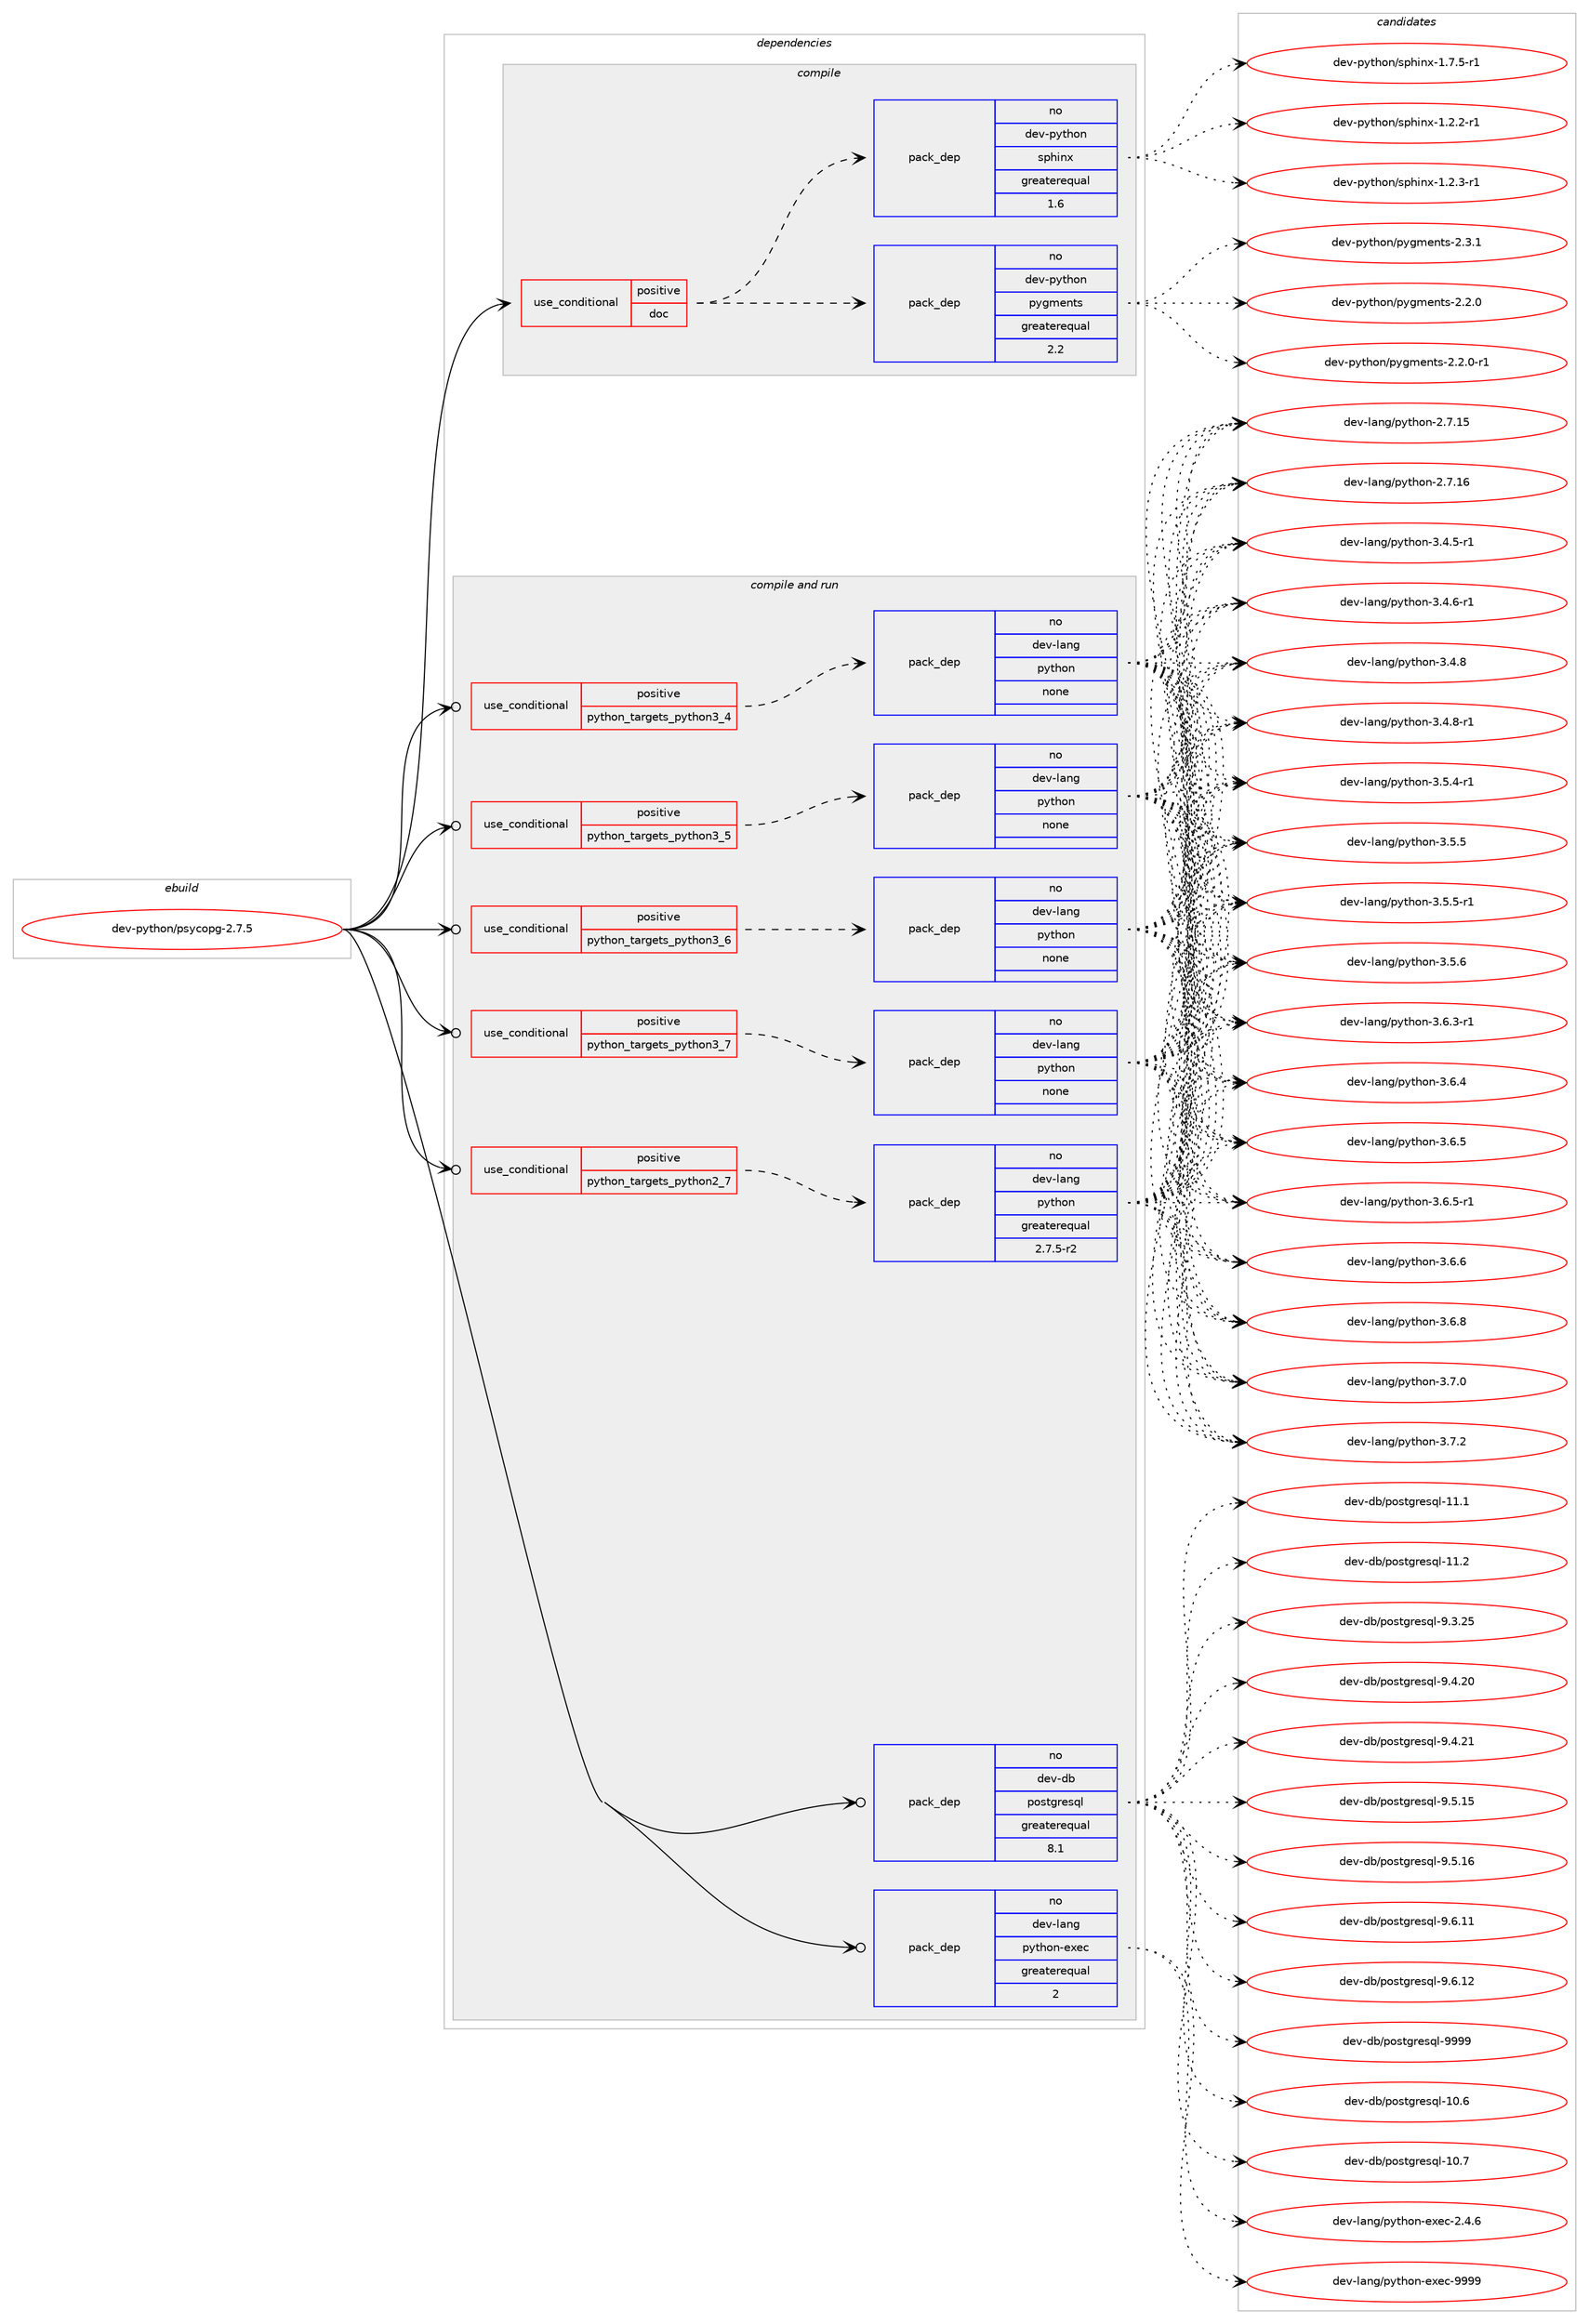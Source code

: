 digraph prolog {

# *************
# Graph options
# *************

newrank=true;
concentrate=true;
compound=true;
graph [rankdir=LR,fontname=Helvetica,fontsize=10,ranksep=1.5];#, ranksep=2.5, nodesep=0.2];
edge  [arrowhead=vee];
node  [fontname=Helvetica,fontsize=10];

# **********
# The ebuild
# **********

subgraph cluster_leftcol {
color=gray;
rank=same;
label=<<i>ebuild</i>>;
id [label="dev-python/psycopg-2.7.5", color=red, width=4, href="../dev-python/psycopg-2.7.5.svg"];
}

# ****************
# The dependencies
# ****************

subgraph cluster_midcol {
color=gray;
label=<<i>dependencies</i>>;
subgraph cluster_compile {
fillcolor="#eeeeee";
style=filled;
label=<<i>compile</i>>;
subgraph cond379976 {
dependency1426969 [label=<<TABLE BORDER="0" CELLBORDER="1" CELLSPACING="0" CELLPADDING="4"><TR><TD ROWSPAN="3" CELLPADDING="10">use_conditional</TD></TR><TR><TD>positive</TD></TR><TR><TD>doc</TD></TR></TABLE>>, shape=none, color=red];
subgraph pack1023679 {
dependency1426970 [label=<<TABLE BORDER="0" CELLBORDER="1" CELLSPACING="0" CELLPADDING="4" WIDTH="220"><TR><TD ROWSPAN="6" CELLPADDING="30">pack_dep</TD></TR><TR><TD WIDTH="110">no</TD></TR><TR><TD>dev-python</TD></TR><TR><TD>pygments</TD></TR><TR><TD>greaterequal</TD></TR><TR><TD>2.2</TD></TR></TABLE>>, shape=none, color=blue];
}
dependency1426969:e -> dependency1426970:w [weight=20,style="dashed",arrowhead="vee"];
subgraph pack1023680 {
dependency1426971 [label=<<TABLE BORDER="0" CELLBORDER="1" CELLSPACING="0" CELLPADDING="4" WIDTH="220"><TR><TD ROWSPAN="6" CELLPADDING="30">pack_dep</TD></TR><TR><TD WIDTH="110">no</TD></TR><TR><TD>dev-python</TD></TR><TR><TD>sphinx</TD></TR><TR><TD>greaterequal</TD></TR><TR><TD>1.6</TD></TR></TABLE>>, shape=none, color=blue];
}
dependency1426969:e -> dependency1426971:w [weight=20,style="dashed",arrowhead="vee"];
}
id:e -> dependency1426969:w [weight=20,style="solid",arrowhead="vee"];
}
subgraph cluster_compileandrun {
fillcolor="#eeeeee";
style=filled;
label=<<i>compile and run</i>>;
subgraph cond379977 {
dependency1426972 [label=<<TABLE BORDER="0" CELLBORDER="1" CELLSPACING="0" CELLPADDING="4"><TR><TD ROWSPAN="3" CELLPADDING="10">use_conditional</TD></TR><TR><TD>positive</TD></TR><TR><TD>python_targets_python2_7</TD></TR></TABLE>>, shape=none, color=red];
subgraph pack1023681 {
dependency1426973 [label=<<TABLE BORDER="0" CELLBORDER="1" CELLSPACING="0" CELLPADDING="4" WIDTH="220"><TR><TD ROWSPAN="6" CELLPADDING="30">pack_dep</TD></TR><TR><TD WIDTH="110">no</TD></TR><TR><TD>dev-lang</TD></TR><TR><TD>python</TD></TR><TR><TD>greaterequal</TD></TR><TR><TD>2.7.5-r2</TD></TR></TABLE>>, shape=none, color=blue];
}
dependency1426972:e -> dependency1426973:w [weight=20,style="dashed",arrowhead="vee"];
}
id:e -> dependency1426972:w [weight=20,style="solid",arrowhead="odotvee"];
subgraph cond379978 {
dependency1426974 [label=<<TABLE BORDER="0" CELLBORDER="1" CELLSPACING="0" CELLPADDING="4"><TR><TD ROWSPAN="3" CELLPADDING="10">use_conditional</TD></TR><TR><TD>positive</TD></TR><TR><TD>python_targets_python3_4</TD></TR></TABLE>>, shape=none, color=red];
subgraph pack1023682 {
dependency1426975 [label=<<TABLE BORDER="0" CELLBORDER="1" CELLSPACING="0" CELLPADDING="4" WIDTH="220"><TR><TD ROWSPAN="6" CELLPADDING="30">pack_dep</TD></TR><TR><TD WIDTH="110">no</TD></TR><TR><TD>dev-lang</TD></TR><TR><TD>python</TD></TR><TR><TD>none</TD></TR><TR><TD></TD></TR></TABLE>>, shape=none, color=blue];
}
dependency1426974:e -> dependency1426975:w [weight=20,style="dashed",arrowhead="vee"];
}
id:e -> dependency1426974:w [weight=20,style="solid",arrowhead="odotvee"];
subgraph cond379979 {
dependency1426976 [label=<<TABLE BORDER="0" CELLBORDER="1" CELLSPACING="0" CELLPADDING="4"><TR><TD ROWSPAN="3" CELLPADDING="10">use_conditional</TD></TR><TR><TD>positive</TD></TR><TR><TD>python_targets_python3_5</TD></TR></TABLE>>, shape=none, color=red];
subgraph pack1023683 {
dependency1426977 [label=<<TABLE BORDER="0" CELLBORDER="1" CELLSPACING="0" CELLPADDING="4" WIDTH="220"><TR><TD ROWSPAN="6" CELLPADDING="30">pack_dep</TD></TR><TR><TD WIDTH="110">no</TD></TR><TR><TD>dev-lang</TD></TR><TR><TD>python</TD></TR><TR><TD>none</TD></TR><TR><TD></TD></TR></TABLE>>, shape=none, color=blue];
}
dependency1426976:e -> dependency1426977:w [weight=20,style="dashed",arrowhead="vee"];
}
id:e -> dependency1426976:w [weight=20,style="solid",arrowhead="odotvee"];
subgraph cond379980 {
dependency1426978 [label=<<TABLE BORDER="0" CELLBORDER="1" CELLSPACING="0" CELLPADDING="4"><TR><TD ROWSPAN="3" CELLPADDING="10">use_conditional</TD></TR><TR><TD>positive</TD></TR><TR><TD>python_targets_python3_6</TD></TR></TABLE>>, shape=none, color=red];
subgraph pack1023684 {
dependency1426979 [label=<<TABLE BORDER="0" CELLBORDER="1" CELLSPACING="0" CELLPADDING="4" WIDTH="220"><TR><TD ROWSPAN="6" CELLPADDING="30">pack_dep</TD></TR><TR><TD WIDTH="110">no</TD></TR><TR><TD>dev-lang</TD></TR><TR><TD>python</TD></TR><TR><TD>none</TD></TR><TR><TD></TD></TR></TABLE>>, shape=none, color=blue];
}
dependency1426978:e -> dependency1426979:w [weight=20,style="dashed",arrowhead="vee"];
}
id:e -> dependency1426978:w [weight=20,style="solid",arrowhead="odotvee"];
subgraph cond379981 {
dependency1426980 [label=<<TABLE BORDER="0" CELLBORDER="1" CELLSPACING="0" CELLPADDING="4"><TR><TD ROWSPAN="3" CELLPADDING="10">use_conditional</TD></TR><TR><TD>positive</TD></TR><TR><TD>python_targets_python3_7</TD></TR></TABLE>>, shape=none, color=red];
subgraph pack1023685 {
dependency1426981 [label=<<TABLE BORDER="0" CELLBORDER="1" CELLSPACING="0" CELLPADDING="4" WIDTH="220"><TR><TD ROWSPAN="6" CELLPADDING="30">pack_dep</TD></TR><TR><TD WIDTH="110">no</TD></TR><TR><TD>dev-lang</TD></TR><TR><TD>python</TD></TR><TR><TD>none</TD></TR><TR><TD></TD></TR></TABLE>>, shape=none, color=blue];
}
dependency1426980:e -> dependency1426981:w [weight=20,style="dashed",arrowhead="vee"];
}
id:e -> dependency1426980:w [weight=20,style="solid",arrowhead="odotvee"];
subgraph pack1023686 {
dependency1426982 [label=<<TABLE BORDER="0" CELLBORDER="1" CELLSPACING="0" CELLPADDING="4" WIDTH="220"><TR><TD ROWSPAN="6" CELLPADDING="30">pack_dep</TD></TR><TR><TD WIDTH="110">no</TD></TR><TR><TD>dev-db</TD></TR><TR><TD>postgresql</TD></TR><TR><TD>greaterequal</TD></TR><TR><TD>8.1</TD></TR></TABLE>>, shape=none, color=blue];
}
id:e -> dependency1426982:w [weight=20,style="solid",arrowhead="odotvee"];
subgraph pack1023687 {
dependency1426983 [label=<<TABLE BORDER="0" CELLBORDER="1" CELLSPACING="0" CELLPADDING="4" WIDTH="220"><TR><TD ROWSPAN="6" CELLPADDING="30">pack_dep</TD></TR><TR><TD WIDTH="110">no</TD></TR><TR><TD>dev-lang</TD></TR><TR><TD>python-exec</TD></TR><TR><TD>greaterequal</TD></TR><TR><TD>2</TD></TR></TABLE>>, shape=none, color=blue];
}
id:e -> dependency1426983:w [weight=20,style="solid",arrowhead="odotvee"];
}
subgraph cluster_run {
fillcolor="#eeeeee";
style=filled;
label=<<i>run</i>>;
}
}

# **************
# The candidates
# **************

subgraph cluster_choices {
rank=same;
color=gray;
label=<<i>candidates</i>>;

subgraph choice1023679 {
color=black;
nodesep=1;
choice1001011184511212111610411111047112121103109101110116115455046504648 [label="dev-python/pygments-2.2.0", color=red, width=4,href="../dev-python/pygments-2.2.0.svg"];
choice10010111845112121116104111110471121211031091011101161154550465046484511449 [label="dev-python/pygments-2.2.0-r1", color=red, width=4,href="../dev-python/pygments-2.2.0-r1.svg"];
choice1001011184511212111610411111047112121103109101110116115455046514649 [label="dev-python/pygments-2.3.1", color=red, width=4,href="../dev-python/pygments-2.3.1.svg"];
dependency1426970:e -> choice1001011184511212111610411111047112121103109101110116115455046504648:w [style=dotted,weight="100"];
dependency1426970:e -> choice10010111845112121116104111110471121211031091011101161154550465046484511449:w [style=dotted,weight="100"];
dependency1426970:e -> choice1001011184511212111610411111047112121103109101110116115455046514649:w [style=dotted,weight="100"];
}
subgraph choice1023680 {
color=black;
nodesep=1;
choice10010111845112121116104111110471151121041051101204549465046504511449 [label="dev-python/sphinx-1.2.2-r1", color=red, width=4,href="../dev-python/sphinx-1.2.2-r1.svg"];
choice10010111845112121116104111110471151121041051101204549465046514511449 [label="dev-python/sphinx-1.2.3-r1", color=red, width=4,href="../dev-python/sphinx-1.2.3-r1.svg"];
choice10010111845112121116104111110471151121041051101204549465546534511449 [label="dev-python/sphinx-1.7.5-r1", color=red, width=4,href="../dev-python/sphinx-1.7.5-r1.svg"];
dependency1426971:e -> choice10010111845112121116104111110471151121041051101204549465046504511449:w [style=dotted,weight="100"];
dependency1426971:e -> choice10010111845112121116104111110471151121041051101204549465046514511449:w [style=dotted,weight="100"];
dependency1426971:e -> choice10010111845112121116104111110471151121041051101204549465546534511449:w [style=dotted,weight="100"];
}
subgraph choice1023681 {
color=black;
nodesep=1;
choice10010111845108971101034711212111610411111045504655464953 [label="dev-lang/python-2.7.15", color=red, width=4,href="../dev-lang/python-2.7.15.svg"];
choice10010111845108971101034711212111610411111045504655464954 [label="dev-lang/python-2.7.16", color=red, width=4,href="../dev-lang/python-2.7.16.svg"];
choice1001011184510897110103471121211161041111104551465246534511449 [label="dev-lang/python-3.4.5-r1", color=red, width=4,href="../dev-lang/python-3.4.5-r1.svg"];
choice1001011184510897110103471121211161041111104551465246544511449 [label="dev-lang/python-3.4.6-r1", color=red, width=4,href="../dev-lang/python-3.4.6-r1.svg"];
choice100101118451089711010347112121116104111110455146524656 [label="dev-lang/python-3.4.8", color=red, width=4,href="../dev-lang/python-3.4.8.svg"];
choice1001011184510897110103471121211161041111104551465246564511449 [label="dev-lang/python-3.4.8-r1", color=red, width=4,href="../dev-lang/python-3.4.8-r1.svg"];
choice1001011184510897110103471121211161041111104551465346524511449 [label="dev-lang/python-3.5.4-r1", color=red, width=4,href="../dev-lang/python-3.5.4-r1.svg"];
choice100101118451089711010347112121116104111110455146534653 [label="dev-lang/python-3.5.5", color=red, width=4,href="../dev-lang/python-3.5.5.svg"];
choice1001011184510897110103471121211161041111104551465346534511449 [label="dev-lang/python-3.5.5-r1", color=red, width=4,href="../dev-lang/python-3.5.5-r1.svg"];
choice100101118451089711010347112121116104111110455146534654 [label="dev-lang/python-3.5.6", color=red, width=4,href="../dev-lang/python-3.5.6.svg"];
choice1001011184510897110103471121211161041111104551465446514511449 [label="dev-lang/python-3.6.3-r1", color=red, width=4,href="../dev-lang/python-3.6.3-r1.svg"];
choice100101118451089711010347112121116104111110455146544652 [label="dev-lang/python-3.6.4", color=red, width=4,href="../dev-lang/python-3.6.4.svg"];
choice100101118451089711010347112121116104111110455146544653 [label="dev-lang/python-3.6.5", color=red, width=4,href="../dev-lang/python-3.6.5.svg"];
choice1001011184510897110103471121211161041111104551465446534511449 [label="dev-lang/python-3.6.5-r1", color=red, width=4,href="../dev-lang/python-3.6.5-r1.svg"];
choice100101118451089711010347112121116104111110455146544654 [label="dev-lang/python-3.6.6", color=red, width=4,href="../dev-lang/python-3.6.6.svg"];
choice100101118451089711010347112121116104111110455146544656 [label="dev-lang/python-3.6.8", color=red, width=4,href="../dev-lang/python-3.6.8.svg"];
choice100101118451089711010347112121116104111110455146554648 [label="dev-lang/python-3.7.0", color=red, width=4,href="../dev-lang/python-3.7.0.svg"];
choice100101118451089711010347112121116104111110455146554650 [label="dev-lang/python-3.7.2", color=red, width=4,href="../dev-lang/python-3.7.2.svg"];
dependency1426973:e -> choice10010111845108971101034711212111610411111045504655464953:w [style=dotted,weight="100"];
dependency1426973:e -> choice10010111845108971101034711212111610411111045504655464954:w [style=dotted,weight="100"];
dependency1426973:e -> choice1001011184510897110103471121211161041111104551465246534511449:w [style=dotted,weight="100"];
dependency1426973:e -> choice1001011184510897110103471121211161041111104551465246544511449:w [style=dotted,weight="100"];
dependency1426973:e -> choice100101118451089711010347112121116104111110455146524656:w [style=dotted,weight="100"];
dependency1426973:e -> choice1001011184510897110103471121211161041111104551465246564511449:w [style=dotted,weight="100"];
dependency1426973:e -> choice1001011184510897110103471121211161041111104551465346524511449:w [style=dotted,weight="100"];
dependency1426973:e -> choice100101118451089711010347112121116104111110455146534653:w [style=dotted,weight="100"];
dependency1426973:e -> choice1001011184510897110103471121211161041111104551465346534511449:w [style=dotted,weight="100"];
dependency1426973:e -> choice100101118451089711010347112121116104111110455146534654:w [style=dotted,weight="100"];
dependency1426973:e -> choice1001011184510897110103471121211161041111104551465446514511449:w [style=dotted,weight="100"];
dependency1426973:e -> choice100101118451089711010347112121116104111110455146544652:w [style=dotted,weight="100"];
dependency1426973:e -> choice100101118451089711010347112121116104111110455146544653:w [style=dotted,weight="100"];
dependency1426973:e -> choice1001011184510897110103471121211161041111104551465446534511449:w [style=dotted,weight="100"];
dependency1426973:e -> choice100101118451089711010347112121116104111110455146544654:w [style=dotted,weight="100"];
dependency1426973:e -> choice100101118451089711010347112121116104111110455146544656:w [style=dotted,weight="100"];
dependency1426973:e -> choice100101118451089711010347112121116104111110455146554648:w [style=dotted,weight="100"];
dependency1426973:e -> choice100101118451089711010347112121116104111110455146554650:w [style=dotted,weight="100"];
}
subgraph choice1023682 {
color=black;
nodesep=1;
choice10010111845108971101034711212111610411111045504655464953 [label="dev-lang/python-2.7.15", color=red, width=4,href="../dev-lang/python-2.7.15.svg"];
choice10010111845108971101034711212111610411111045504655464954 [label="dev-lang/python-2.7.16", color=red, width=4,href="../dev-lang/python-2.7.16.svg"];
choice1001011184510897110103471121211161041111104551465246534511449 [label="dev-lang/python-3.4.5-r1", color=red, width=4,href="../dev-lang/python-3.4.5-r1.svg"];
choice1001011184510897110103471121211161041111104551465246544511449 [label="dev-lang/python-3.4.6-r1", color=red, width=4,href="../dev-lang/python-3.4.6-r1.svg"];
choice100101118451089711010347112121116104111110455146524656 [label="dev-lang/python-3.4.8", color=red, width=4,href="../dev-lang/python-3.4.8.svg"];
choice1001011184510897110103471121211161041111104551465246564511449 [label="dev-lang/python-3.4.8-r1", color=red, width=4,href="../dev-lang/python-3.4.8-r1.svg"];
choice1001011184510897110103471121211161041111104551465346524511449 [label="dev-lang/python-3.5.4-r1", color=red, width=4,href="../dev-lang/python-3.5.4-r1.svg"];
choice100101118451089711010347112121116104111110455146534653 [label="dev-lang/python-3.5.5", color=red, width=4,href="../dev-lang/python-3.5.5.svg"];
choice1001011184510897110103471121211161041111104551465346534511449 [label="dev-lang/python-3.5.5-r1", color=red, width=4,href="../dev-lang/python-3.5.5-r1.svg"];
choice100101118451089711010347112121116104111110455146534654 [label="dev-lang/python-3.5.6", color=red, width=4,href="../dev-lang/python-3.5.6.svg"];
choice1001011184510897110103471121211161041111104551465446514511449 [label="dev-lang/python-3.6.3-r1", color=red, width=4,href="../dev-lang/python-3.6.3-r1.svg"];
choice100101118451089711010347112121116104111110455146544652 [label="dev-lang/python-3.6.4", color=red, width=4,href="../dev-lang/python-3.6.4.svg"];
choice100101118451089711010347112121116104111110455146544653 [label="dev-lang/python-3.6.5", color=red, width=4,href="../dev-lang/python-3.6.5.svg"];
choice1001011184510897110103471121211161041111104551465446534511449 [label="dev-lang/python-3.6.5-r1", color=red, width=4,href="../dev-lang/python-3.6.5-r1.svg"];
choice100101118451089711010347112121116104111110455146544654 [label="dev-lang/python-3.6.6", color=red, width=4,href="../dev-lang/python-3.6.6.svg"];
choice100101118451089711010347112121116104111110455146544656 [label="dev-lang/python-3.6.8", color=red, width=4,href="../dev-lang/python-3.6.8.svg"];
choice100101118451089711010347112121116104111110455146554648 [label="dev-lang/python-3.7.0", color=red, width=4,href="../dev-lang/python-3.7.0.svg"];
choice100101118451089711010347112121116104111110455146554650 [label="dev-lang/python-3.7.2", color=red, width=4,href="../dev-lang/python-3.7.2.svg"];
dependency1426975:e -> choice10010111845108971101034711212111610411111045504655464953:w [style=dotted,weight="100"];
dependency1426975:e -> choice10010111845108971101034711212111610411111045504655464954:w [style=dotted,weight="100"];
dependency1426975:e -> choice1001011184510897110103471121211161041111104551465246534511449:w [style=dotted,weight="100"];
dependency1426975:e -> choice1001011184510897110103471121211161041111104551465246544511449:w [style=dotted,weight="100"];
dependency1426975:e -> choice100101118451089711010347112121116104111110455146524656:w [style=dotted,weight="100"];
dependency1426975:e -> choice1001011184510897110103471121211161041111104551465246564511449:w [style=dotted,weight="100"];
dependency1426975:e -> choice1001011184510897110103471121211161041111104551465346524511449:w [style=dotted,weight="100"];
dependency1426975:e -> choice100101118451089711010347112121116104111110455146534653:w [style=dotted,weight="100"];
dependency1426975:e -> choice1001011184510897110103471121211161041111104551465346534511449:w [style=dotted,weight="100"];
dependency1426975:e -> choice100101118451089711010347112121116104111110455146534654:w [style=dotted,weight="100"];
dependency1426975:e -> choice1001011184510897110103471121211161041111104551465446514511449:w [style=dotted,weight="100"];
dependency1426975:e -> choice100101118451089711010347112121116104111110455146544652:w [style=dotted,weight="100"];
dependency1426975:e -> choice100101118451089711010347112121116104111110455146544653:w [style=dotted,weight="100"];
dependency1426975:e -> choice1001011184510897110103471121211161041111104551465446534511449:w [style=dotted,weight="100"];
dependency1426975:e -> choice100101118451089711010347112121116104111110455146544654:w [style=dotted,weight="100"];
dependency1426975:e -> choice100101118451089711010347112121116104111110455146544656:w [style=dotted,weight="100"];
dependency1426975:e -> choice100101118451089711010347112121116104111110455146554648:w [style=dotted,weight="100"];
dependency1426975:e -> choice100101118451089711010347112121116104111110455146554650:w [style=dotted,weight="100"];
}
subgraph choice1023683 {
color=black;
nodesep=1;
choice10010111845108971101034711212111610411111045504655464953 [label="dev-lang/python-2.7.15", color=red, width=4,href="../dev-lang/python-2.7.15.svg"];
choice10010111845108971101034711212111610411111045504655464954 [label="dev-lang/python-2.7.16", color=red, width=4,href="../dev-lang/python-2.7.16.svg"];
choice1001011184510897110103471121211161041111104551465246534511449 [label="dev-lang/python-3.4.5-r1", color=red, width=4,href="../dev-lang/python-3.4.5-r1.svg"];
choice1001011184510897110103471121211161041111104551465246544511449 [label="dev-lang/python-3.4.6-r1", color=red, width=4,href="../dev-lang/python-3.4.6-r1.svg"];
choice100101118451089711010347112121116104111110455146524656 [label="dev-lang/python-3.4.8", color=red, width=4,href="../dev-lang/python-3.4.8.svg"];
choice1001011184510897110103471121211161041111104551465246564511449 [label="dev-lang/python-3.4.8-r1", color=red, width=4,href="../dev-lang/python-3.4.8-r1.svg"];
choice1001011184510897110103471121211161041111104551465346524511449 [label="dev-lang/python-3.5.4-r1", color=red, width=4,href="../dev-lang/python-3.5.4-r1.svg"];
choice100101118451089711010347112121116104111110455146534653 [label="dev-lang/python-3.5.5", color=red, width=4,href="../dev-lang/python-3.5.5.svg"];
choice1001011184510897110103471121211161041111104551465346534511449 [label="dev-lang/python-3.5.5-r1", color=red, width=4,href="../dev-lang/python-3.5.5-r1.svg"];
choice100101118451089711010347112121116104111110455146534654 [label="dev-lang/python-3.5.6", color=red, width=4,href="../dev-lang/python-3.5.6.svg"];
choice1001011184510897110103471121211161041111104551465446514511449 [label="dev-lang/python-3.6.3-r1", color=red, width=4,href="../dev-lang/python-3.6.3-r1.svg"];
choice100101118451089711010347112121116104111110455146544652 [label="dev-lang/python-3.6.4", color=red, width=4,href="../dev-lang/python-3.6.4.svg"];
choice100101118451089711010347112121116104111110455146544653 [label="dev-lang/python-3.6.5", color=red, width=4,href="../dev-lang/python-3.6.5.svg"];
choice1001011184510897110103471121211161041111104551465446534511449 [label="dev-lang/python-3.6.5-r1", color=red, width=4,href="../dev-lang/python-3.6.5-r1.svg"];
choice100101118451089711010347112121116104111110455146544654 [label="dev-lang/python-3.6.6", color=red, width=4,href="../dev-lang/python-3.6.6.svg"];
choice100101118451089711010347112121116104111110455146544656 [label="dev-lang/python-3.6.8", color=red, width=4,href="../dev-lang/python-3.6.8.svg"];
choice100101118451089711010347112121116104111110455146554648 [label="dev-lang/python-3.7.0", color=red, width=4,href="../dev-lang/python-3.7.0.svg"];
choice100101118451089711010347112121116104111110455146554650 [label="dev-lang/python-3.7.2", color=red, width=4,href="../dev-lang/python-3.7.2.svg"];
dependency1426977:e -> choice10010111845108971101034711212111610411111045504655464953:w [style=dotted,weight="100"];
dependency1426977:e -> choice10010111845108971101034711212111610411111045504655464954:w [style=dotted,weight="100"];
dependency1426977:e -> choice1001011184510897110103471121211161041111104551465246534511449:w [style=dotted,weight="100"];
dependency1426977:e -> choice1001011184510897110103471121211161041111104551465246544511449:w [style=dotted,weight="100"];
dependency1426977:e -> choice100101118451089711010347112121116104111110455146524656:w [style=dotted,weight="100"];
dependency1426977:e -> choice1001011184510897110103471121211161041111104551465246564511449:w [style=dotted,weight="100"];
dependency1426977:e -> choice1001011184510897110103471121211161041111104551465346524511449:w [style=dotted,weight="100"];
dependency1426977:e -> choice100101118451089711010347112121116104111110455146534653:w [style=dotted,weight="100"];
dependency1426977:e -> choice1001011184510897110103471121211161041111104551465346534511449:w [style=dotted,weight="100"];
dependency1426977:e -> choice100101118451089711010347112121116104111110455146534654:w [style=dotted,weight="100"];
dependency1426977:e -> choice1001011184510897110103471121211161041111104551465446514511449:w [style=dotted,weight="100"];
dependency1426977:e -> choice100101118451089711010347112121116104111110455146544652:w [style=dotted,weight="100"];
dependency1426977:e -> choice100101118451089711010347112121116104111110455146544653:w [style=dotted,weight="100"];
dependency1426977:e -> choice1001011184510897110103471121211161041111104551465446534511449:w [style=dotted,weight="100"];
dependency1426977:e -> choice100101118451089711010347112121116104111110455146544654:w [style=dotted,weight="100"];
dependency1426977:e -> choice100101118451089711010347112121116104111110455146544656:w [style=dotted,weight="100"];
dependency1426977:e -> choice100101118451089711010347112121116104111110455146554648:w [style=dotted,weight="100"];
dependency1426977:e -> choice100101118451089711010347112121116104111110455146554650:w [style=dotted,weight="100"];
}
subgraph choice1023684 {
color=black;
nodesep=1;
choice10010111845108971101034711212111610411111045504655464953 [label="dev-lang/python-2.7.15", color=red, width=4,href="../dev-lang/python-2.7.15.svg"];
choice10010111845108971101034711212111610411111045504655464954 [label="dev-lang/python-2.7.16", color=red, width=4,href="../dev-lang/python-2.7.16.svg"];
choice1001011184510897110103471121211161041111104551465246534511449 [label="dev-lang/python-3.4.5-r1", color=red, width=4,href="../dev-lang/python-3.4.5-r1.svg"];
choice1001011184510897110103471121211161041111104551465246544511449 [label="dev-lang/python-3.4.6-r1", color=red, width=4,href="../dev-lang/python-3.4.6-r1.svg"];
choice100101118451089711010347112121116104111110455146524656 [label="dev-lang/python-3.4.8", color=red, width=4,href="../dev-lang/python-3.4.8.svg"];
choice1001011184510897110103471121211161041111104551465246564511449 [label="dev-lang/python-3.4.8-r1", color=red, width=4,href="../dev-lang/python-3.4.8-r1.svg"];
choice1001011184510897110103471121211161041111104551465346524511449 [label="dev-lang/python-3.5.4-r1", color=red, width=4,href="../dev-lang/python-3.5.4-r1.svg"];
choice100101118451089711010347112121116104111110455146534653 [label="dev-lang/python-3.5.5", color=red, width=4,href="../dev-lang/python-3.5.5.svg"];
choice1001011184510897110103471121211161041111104551465346534511449 [label="dev-lang/python-3.5.5-r1", color=red, width=4,href="../dev-lang/python-3.5.5-r1.svg"];
choice100101118451089711010347112121116104111110455146534654 [label="dev-lang/python-3.5.6", color=red, width=4,href="../dev-lang/python-3.5.6.svg"];
choice1001011184510897110103471121211161041111104551465446514511449 [label="dev-lang/python-3.6.3-r1", color=red, width=4,href="../dev-lang/python-3.6.3-r1.svg"];
choice100101118451089711010347112121116104111110455146544652 [label="dev-lang/python-3.6.4", color=red, width=4,href="../dev-lang/python-3.6.4.svg"];
choice100101118451089711010347112121116104111110455146544653 [label="dev-lang/python-3.6.5", color=red, width=4,href="../dev-lang/python-3.6.5.svg"];
choice1001011184510897110103471121211161041111104551465446534511449 [label="dev-lang/python-3.6.5-r1", color=red, width=4,href="../dev-lang/python-3.6.5-r1.svg"];
choice100101118451089711010347112121116104111110455146544654 [label="dev-lang/python-3.6.6", color=red, width=4,href="../dev-lang/python-3.6.6.svg"];
choice100101118451089711010347112121116104111110455146544656 [label="dev-lang/python-3.6.8", color=red, width=4,href="../dev-lang/python-3.6.8.svg"];
choice100101118451089711010347112121116104111110455146554648 [label="dev-lang/python-3.7.0", color=red, width=4,href="../dev-lang/python-3.7.0.svg"];
choice100101118451089711010347112121116104111110455146554650 [label="dev-lang/python-3.7.2", color=red, width=4,href="../dev-lang/python-3.7.2.svg"];
dependency1426979:e -> choice10010111845108971101034711212111610411111045504655464953:w [style=dotted,weight="100"];
dependency1426979:e -> choice10010111845108971101034711212111610411111045504655464954:w [style=dotted,weight="100"];
dependency1426979:e -> choice1001011184510897110103471121211161041111104551465246534511449:w [style=dotted,weight="100"];
dependency1426979:e -> choice1001011184510897110103471121211161041111104551465246544511449:w [style=dotted,weight="100"];
dependency1426979:e -> choice100101118451089711010347112121116104111110455146524656:w [style=dotted,weight="100"];
dependency1426979:e -> choice1001011184510897110103471121211161041111104551465246564511449:w [style=dotted,weight="100"];
dependency1426979:e -> choice1001011184510897110103471121211161041111104551465346524511449:w [style=dotted,weight="100"];
dependency1426979:e -> choice100101118451089711010347112121116104111110455146534653:w [style=dotted,weight="100"];
dependency1426979:e -> choice1001011184510897110103471121211161041111104551465346534511449:w [style=dotted,weight="100"];
dependency1426979:e -> choice100101118451089711010347112121116104111110455146534654:w [style=dotted,weight="100"];
dependency1426979:e -> choice1001011184510897110103471121211161041111104551465446514511449:w [style=dotted,weight="100"];
dependency1426979:e -> choice100101118451089711010347112121116104111110455146544652:w [style=dotted,weight="100"];
dependency1426979:e -> choice100101118451089711010347112121116104111110455146544653:w [style=dotted,weight="100"];
dependency1426979:e -> choice1001011184510897110103471121211161041111104551465446534511449:w [style=dotted,weight="100"];
dependency1426979:e -> choice100101118451089711010347112121116104111110455146544654:w [style=dotted,weight="100"];
dependency1426979:e -> choice100101118451089711010347112121116104111110455146544656:w [style=dotted,weight="100"];
dependency1426979:e -> choice100101118451089711010347112121116104111110455146554648:w [style=dotted,weight="100"];
dependency1426979:e -> choice100101118451089711010347112121116104111110455146554650:w [style=dotted,weight="100"];
}
subgraph choice1023685 {
color=black;
nodesep=1;
choice10010111845108971101034711212111610411111045504655464953 [label="dev-lang/python-2.7.15", color=red, width=4,href="../dev-lang/python-2.7.15.svg"];
choice10010111845108971101034711212111610411111045504655464954 [label="dev-lang/python-2.7.16", color=red, width=4,href="../dev-lang/python-2.7.16.svg"];
choice1001011184510897110103471121211161041111104551465246534511449 [label="dev-lang/python-3.4.5-r1", color=red, width=4,href="../dev-lang/python-3.4.5-r1.svg"];
choice1001011184510897110103471121211161041111104551465246544511449 [label="dev-lang/python-3.4.6-r1", color=red, width=4,href="../dev-lang/python-3.4.6-r1.svg"];
choice100101118451089711010347112121116104111110455146524656 [label="dev-lang/python-3.4.8", color=red, width=4,href="../dev-lang/python-3.4.8.svg"];
choice1001011184510897110103471121211161041111104551465246564511449 [label="dev-lang/python-3.4.8-r1", color=red, width=4,href="../dev-lang/python-3.4.8-r1.svg"];
choice1001011184510897110103471121211161041111104551465346524511449 [label="dev-lang/python-3.5.4-r1", color=red, width=4,href="../dev-lang/python-3.5.4-r1.svg"];
choice100101118451089711010347112121116104111110455146534653 [label="dev-lang/python-3.5.5", color=red, width=4,href="../dev-lang/python-3.5.5.svg"];
choice1001011184510897110103471121211161041111104551465346534511449 [label="dev-lang/python-3.5.5-r1", color=red, width=4,href="../dev-lang/python-3.5.5-r1.svg"];
choice100101118451089711010347112121116104111110455146534654 [label="dev-lang/python-3.5.6", color=red, width=4,href="../dev-lang/python-3.5.6.svg"];
choice1001011184510897110103471121211161041111104551465446514511449 [label="dev-lang/python-3.6.3-r1", color=red, width=4,href="../dev-lang/python-3.6.3-r1.svg"];
choice100101118451089711010347112121116104111110455146544652 [label="dev-lang/python-3.6.4", color=red, width=4,href="../dev-lang/python-3.6.4.svg"];
choice100101118451089711010347112121116104111110455146544653 [label="dev-lang/python-3.6.5", color=red, width=4,href="../dev-lang/python-3.6.5.svg"];
choice1001011184510897110103471121211161041111104551465446534511449 [label="dev-lang/python-3.6.5-r1", color=red, width=4,href="../dev-lang/python-3.6.5-r1.svg"];
choice100101118451089711010347112121116104111110455146544654 [label="dev-lang/python-3.6.6", color=red, width=4,href="../dev-lang/python-3.6.6.svg"];
choice100101118451089711010347112121116104111110455146544656 [label="dev-lang/python-3.6.8", color=red, width=4,href="../dev-lang/python-3.6.8.svg"];
choice100101118451089711010347112121116104111110455146554648 [label="dev-lang/python-3.7.0", color=red, width=4,href="../dev-lang/python-3.7.0.svg"];
choice100101118451089711010347112121116104111110455146554650 [label="dev-lang/python-3.7.2", color=red, width=4,href="../dev-lang/python-3.7.2.svg"];
dependency1426981:e -> choice10010111845108971101034711212111610411111045504655464953:w [style=dotted,weight="100"];
dependency1426981:e -> choice10010111845108971101034711212111610411111045504655464954:w [style=dotted,weight="100"];
dependency1426981:e -> choice1001011184510897110103471121211161041111104551465246534511449:w [style=dotted,weight="100"];
dependency1426981:e -> choice1001011184510897110103471121211161041111104551465246544511449:w [style=dotted,weight="100"];
dependency1426981:e -> choice100101118451089711010347112121116104111110455146524656:w [style=dotted,weight="100"];
dependency1426981:e -> choice1001011184510897110103471121211161041111104551465246564511449:w [style=dotted,weight="100"];
dependency1426981:e -> choice1001011184510897110103471121211161041111104551465346524511449:w [style=dotted,weight="100"];
dependency1426981:e -> choice100101118451089711010347112121116104111110455146534653:w [style=dotted,weight="100"];
dependency1426981:e -> choice1001011184510897110103471121211161041111104551465346534511449:w [style=dotted,weight="100"];
dependency1426981:e -> choice100101118451089711010347112121116104111110455146534654:w [style=dotted,weight="100"];
dependency1426981:e -> choice1001011184510897110103471121211161041111104551465446514511449:w [style=dotted,weight="100"];
dependency1426981:e -> choice100101118451089711010347112121116104111110455146544652:w [style=dotted,weight="100"];
dependency1426981:e -> choice100101118451089711010347112121116104111110455146544653:w [style=dotted,weight="100"];
dependency1426981:e -> choice1001011184510897110103471121211161041111104551465446534511449:w [style=dotted,weight="100"];
dependency1426981:e -> choice100101118451089711010347112121116104111110455146544654:w [style=dotted,weight="100"];
dependency1426981:e -> choice100101118451089711010347112121116104111110455146544656:w [style=dotted,weight="100"];
dependency1426981:e -> choice100101118451089711010347112121116104111110455146554648:w [style=dotted,weight="100"];
dependency1426981:e -> choice100101118451089711010347112121116104111110455146554650:w [style=dotted,weight="100"];
}
subgraph choice1023686 {
color=black;
nodesep=1;
choice1001011184510098471121111151161031141011151131084549484654 [label="dev-db/postgresql-10.6", color=red, width=4,href="../dev-db/postgresql-10.6.svg"];
choice1001011184510098471121111151161031141011151131084549484655 [label="dev-db/postgresql-10.7", color=red, width=4,href="../dev-db/postgresql-10.7.svg"];
choice1001011184510098471121111151161031141011151131084549494649 [label="dev-db/postgresql-11.1", color=red, width=4,href="../dev-db/postgresql-11.1.svg"];
choice1001011184510098471121111151161031141011151131084549494650 [label="dev-db/postgresql-11.2", color=red, width=4,href="../dev-db/postgresql-11.2.svg"];
choice10010111845100984711211111511610311410111511310845574651465053 [label="dev-db/postgresql-9.3.25", color=red, width=4,href="../dev-db/postgresql-9.3.25.svg"];
choice10010111845100984711211111511610311410111511310845574652465048 [label="dev-db/postgresql-9.4.20", color=red, width=4,href="../dev-db/postgresql-9.4.20.svg"];
choice10010111845100984711211111511610311410111511310845574652465049 [label="dev-db/postgresql-9.4.21", color=red, width=4,href="../dev-db/postgresql-9.4.21.svg"];
choice10010111845100984711211111511610311410111511310845574653464953 [label="dev-db/postgresql-9.5.15", color=red, width=4,href="../dev-db/postgresql-9.5.15.svg"];
choice10010111845100984711211111511610311410111511310845574653464954 [label="dev-db/postgresql-9.5.16", color=red, width=4,href="../dev-db/postgresql-9.5.16.svg"];
choice10010111845100984711211111511610311410111511310845574654464949 [label="dev-db/postgresql-9.6.11", color=red, width=4,href="../dev-db/postgresql-9.6.11.svg"];
choice10010111845100984711211111511610311410111511310845574654464950 [label="dev-db/postgresql-9.6.12", color=red, width=4,href="../dev-db/postgresql-9.6.12.svg"];
choice1001011184510098471121111151161031141011151131084557575757 [label="dev-db/postgresql-9999", color=red, width=4,href="../dev-db/postgresql-9999.svg"];
dependency1426982:e -> choice1001011184510098471121111151161031141011151131084549484654:w [style=dotted,weight="100"];
dependency1426982:e -> choice1001011184510098471121111151161031141011151131084549484655:w [style=dotted,weight="100"];
dependency1426982:e -> choice1001011184510098471121111151161031141011151131084549494649:w [style=dotted,weight="100"];
dependency1426982:e -> choice1001011184510098471121111151161031141011151131084549494650:w [style=dotted,weight="100"];
dependency1426982:e -> choice10010111845100984711211111511610311410111511310845574651465053:w [style=dotted,weight="100"];
dependency1426982:e -> choice10010111845100984711211111511610311410111511310845574652465048:w [style=dotted,weight="100"];
dependency1426982:e -> choice10010111845100984711211111511610311410111511310845574652465049:w [style=dotted,weight="100"];
dependency1426982:e -> choice10010111845100984711211111511610311410111511310845574653464953:w [style=dotted,weight="100"];
dependency1426982:e -> choice10010111845100984711211111511610311410111511310845574653464954:w [style=dotted,weight="100"];
dependency1426982:e -> choice10010111845100984711211111511610311410111511310845574654464949:w [style=dotted,weight="100"];
dependency1426982:e -> choice10010111845100984711211111511610311410111511310845574654464950:w [style=dotted,weight="100"];
dependency1426982:e -> choice1001011184510098471121111151161031141011151131084557575757:w [style=dotted,weight="100"];
}
subgraph choice1023687 {
color=black;
nodesep=1;
choice1001011184510897110103471121211161041111104510112010199455046524654 [label="dev-lang/python-exec-2.4.6", color=red, width=4,href="../dev-lang/python-exec-2.4.6.svg"];
choice10010111845108971101034711212111610411111045101120101994557575757 [label="dev-lang/python-exec-9999", color=red, width=4,href="../dev-lang/python-exec-9999.svg"];
dependency1426983:e -> choice1001011184510897110103471121211161041111104510112010199455046524654:w [style=dotted,weight="100"];
dependency1426983:e -> choice10010111845108971101034711212111610411111045101120101994557575757:w [style=dotted,weight="100"];
}
}

}
